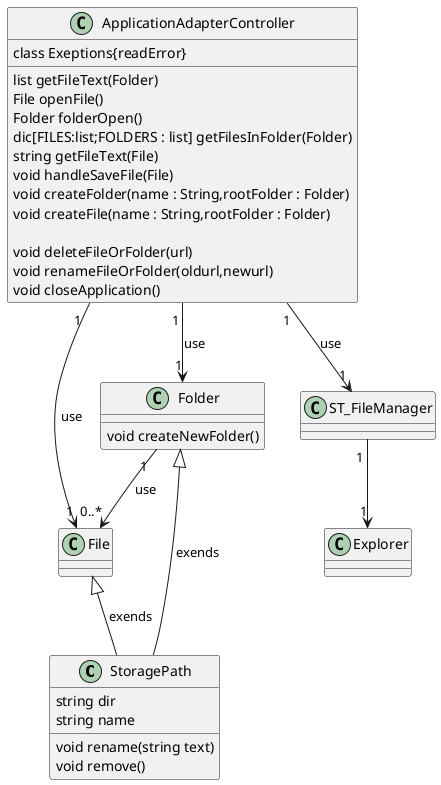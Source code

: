 @startuml

class StoragePath {
    string dir
    string name
    void rename(string text)
    void remove()

}


class File {
}
class Folder {
    void createNewFolder()
}

class Explorer {
}

class ApplicationAdapterController {
    class Exeptions{readError}
    list getFileText(Folder)
    File openFile()
    Folder folderOpen()
    dic[FILES:list;FOLDERS : list] getFilesInFolder(Folder)
    string getFileText(File)
    void handleSaveFile(File)
    void createFolder(name : String,rootFolder : Folder)
    void createFile(name : String,rootFolder : Folder)

    void deleteFileOrFolder(url)
    void renameFileOrFolder(oldurl,newurl)
    void closeApplication()

}



ApplicationAdapterController "1 " -->"1"  ST_FileManager : use
ApplicationAdapterController "1 " -->"1"  Folder : use
ApplicationAdapterController "1 " -->"1"  File : use

ST_FileManager "1 " -->"1"  Explorer
Folder "1 " -->"0..*" File : use
File  <|--  StoragePath : exends
Folder  <|--  StoragePath : exends



@enduml

